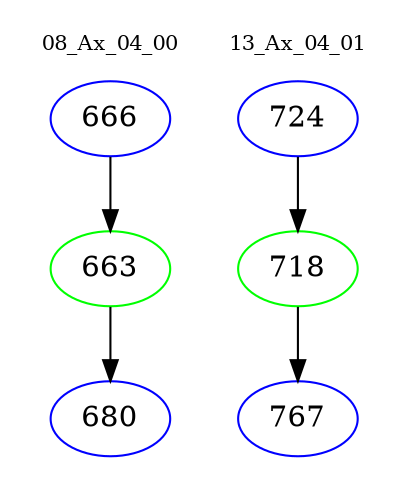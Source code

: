 digraph{
subgraph cluster_0 {
color = white
label = "08_Ax_04_00";
fontsize=10;
T0_666 [label="666", color="blue"]
T0_666 -> T0_663 [color="black"]
T0_663 [label="663", color="green"]
T0_663 -> T0_680 [color="black"]
T0_680 [label="680", color="blue"]
}
subgraph cluster_1 {
color = white
label = "13_Ax_04_01";
fontsize=10;
T1_724 [label="724", color="blue"]
T1_724 -> T1_718 [color="black"]
T1_718 [label="718", color="green"]
T1_718 -> T1_767 [color="black"]
T1_767 [label="767", color="blue"]
}
}
